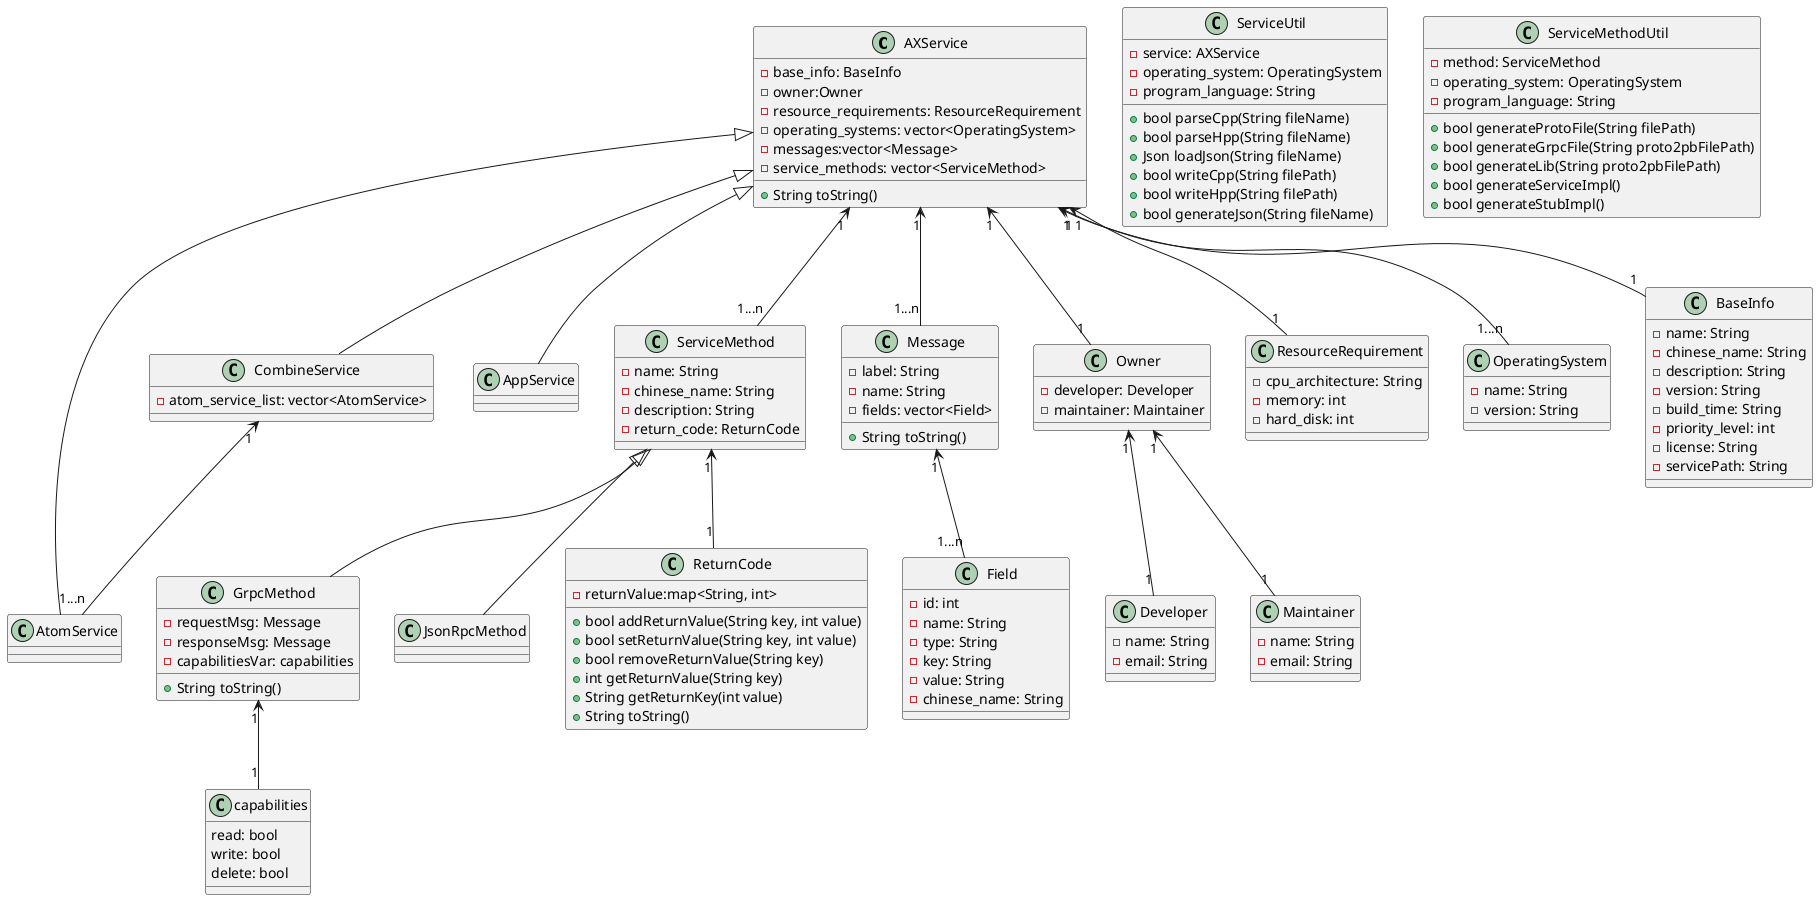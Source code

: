 @startuml
'https://plantuml.com/class-diagram

'class AXService
'class Message
'class ServiceMethod
'class GrpcMethod
'class JsonRpcMethod
'class ReturnCode
'class AtomService
'class Implement
'class CombineService
'class AppService
'class DDS



AXService <|-- AtomService
AXService <|-- CombineService
AXService <|-- AppService

AXService "1"<--"1...n" ServiceMethod
AXService "1"<--"1...n" Message
AXService "1"<--"1" Owner
AXService "1"<--"1" ResourceRequirement
AXService "1"<--"1...n" OperatingSystem
AXService "1"<--"1" BaseInfo

CombineService "1"<--"1...n" AtomService

ServiceMethod <|-- GrpcMethod
ServiceMethod <|-- JsonRpcMethod
ServiceMethod "1"<--"1" ReturnCode

Owner "1"<--"1" Developer
Owner "1"<--"1" Maintainer

Message "1"<--"1...n" Field
GrpcMethod "1"<--"1" capabilities

class Owner {
	-developer: Developer
	-maintainer: Maintainer
}

class Developer {
		-name: String
		-email: String
}

class Maintainer {
		-name: String
		-email: String
}

class ResourceRequirement {
    -cpu_architecture: String
    -memory: int
    -hard_disk: int
}

class OperatingSystem {
    -name: String
    -version: String
}

class BaseInfo {
    -name: String
    -chinese_name: String
    -description: String
    -version: String
    -build_time: String
    -priority_level: int
    -license: String
    -servicePath: String
}

class AXService {
    -base_info: BaseInfo
    -owner:Owner
    -resource_requirements: ResourceRequirement
    -operating_systems: vector<OperatingSystem>
    -messages:vector<Message>
    -service_methods: vector<ServiceMethod>
'    -implement_instance: Implemented

'    +bool parseCpp(String fileName)
'    +bool parseHpp(String fileName)
'    +Json loadJson(String fileName)
'    +bool writeCpp(String filePath, String systemVersion)
'    +bool writeHpp(String filePath, String systemVersion)
'    +bool generateJson(String fileName)

'    +Json toJson()
    +String toString()
}

class AtomService{

}

class CombineService {
    -atom_service_list: vector<AtomService>
}


class ServiceUtil {
    -service: AXService
    -operating_system: OperatingSystem
    -program_language: String
'    -jsonFile: String
'    -protoFile: String
'    -grpcPbFile: String
'    -libFile: String
'    -JinjaTemplateFile: String

    +bool parseCpp(String fileName)
    +bool parseHpp(String fileName)
    +Json loadJson(String fileName)
    +bool writeCpp(String filePath)
    +bool writeHpp(String filePath)
    +bool generateJson(String fileName)

'    +bool generateProtoFile(String filePath)
'    +bool generateGrpcFile(String proto2pbFilePath)
'    +bool generateLib(String proto2pbFilePath)
'    +bool generateServiceImpl()
'    +bool generateStubImpl()
}

class capabilities {
    read: bool
    write: bool
    delete: bool
}



class ServiceMethod {
    -name: String
    -chinese_name: String
    -description: String
    -return_code: ReturnCode
}

class GrpcMethod {

    -requestMsg: Message
    -responseMsg: Message
    -capabilitiesVar: capabilities

'    +bool generateProtoFile(String filePath)
'    +bool generateGrpcFile(String proto2pbFilePath)
'    +bool generateLib(String proto2pbFilePath)
'    +bool generateServiceImpl()
'    +bool generateStubImpl()
'
'    +bool loadInfo(Json data)
'    +Json toJson()
    +String toString()
}

class ServiceMethodUtil{
    -method: ServiceMethod
    -operating_system: OperatingSystem
    -program_language: String

    +bool generateProtoFile(String filePath)
    +bool generateGrpcFile(String proto2pbFilePath)
    +bool generateLib(String proto2pbFilePath)
    +bool generateServiceImpl()
    +bool generateStubImpl()
}

class ReturnCode {
    -returnValue:map<String, int>

    +bool addReturnValue(String key, int value)
    +bool setReturnValue(String key, int value)
    +bool removeReturnValue(String key)
    +int getReturnValue(String key)
    +String getReturnKey(int value)
	+String toString()
}

class Field {
    -id: int
    -name: String
    -type: String
    -key: String
    -value: String
    -chinese_name: String
}

class Message {
    -label: String
    -name: String
    -fields: vector<Field>

'    +bool loadInfo(Json data)
'    +Json toJson()
    +String toString()
}


@enduml